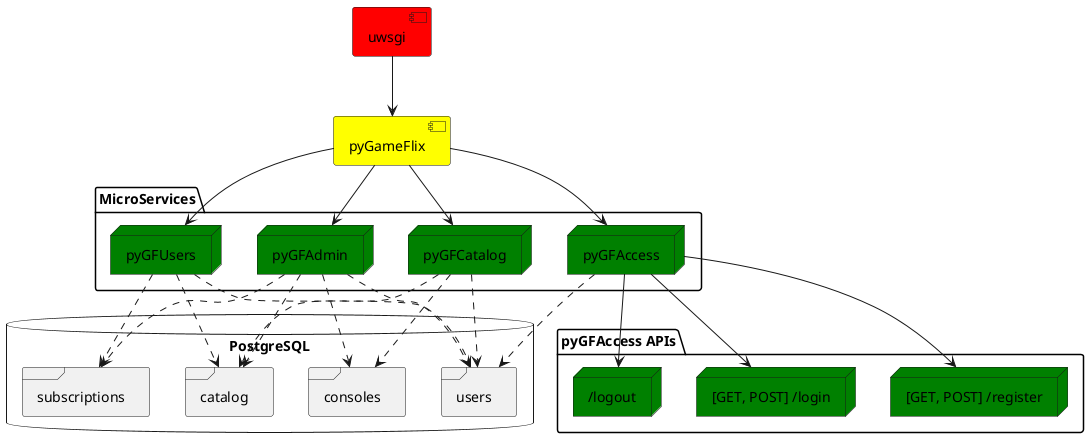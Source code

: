 @startuml
'https://plantuml.com/component-diagram

component [uwsgi] #red

component [pyGameFlix] #yellow

skinparam node {
  backgroundColor green
}

database "PostgreSQL" {
  frame "catalog" {
  }
  frame "consoles" {
  }
  frame "subscriptions" {
  }
  frame "users" {
  }
}

package "MicroServices" {
  node pyGFAccess
  node pyGFAdmin
  node pyGFCatalog
  node pyGFUsers
}

package "pyGFAccess APIs" {
  node "[GET, POST] /register" as register
  node "[GET, POST] /login" as login
  node "/logout" as logout
}

[uwsgi] --> [pyGameFlix]
[pyGameFlix] --> [pyGFAdmin]
[pyGameFlix] --> [pyGFCatalog]
[pyGameFlix] --> [pyGFAccess]
[pyGameFlix] --> [pyGFUsers]
[pyGFAdmin] ..> [catalog]
[pyGFAdmin] ..> [consoles]
[pyGFAdmin] ..> [subscriptions]
[pyGFAdmin] ..> [users]
[pyGFCatalog] ..> [catalog]
[pyGFCatalog] ..> [consoles]
[pyGFCatalog] ..> [users]
[pyGFAccess] ..> [users]
[pyGFUsers] ..> [catalog]
[pyGFUsers] ..> [users]
[pyGFUsers] ..> [subscriptions]

[pyGFAccess] --> [register]
[pyGFAccess] --> [login]
[pyGFAccess] --> [logout]

@enduml